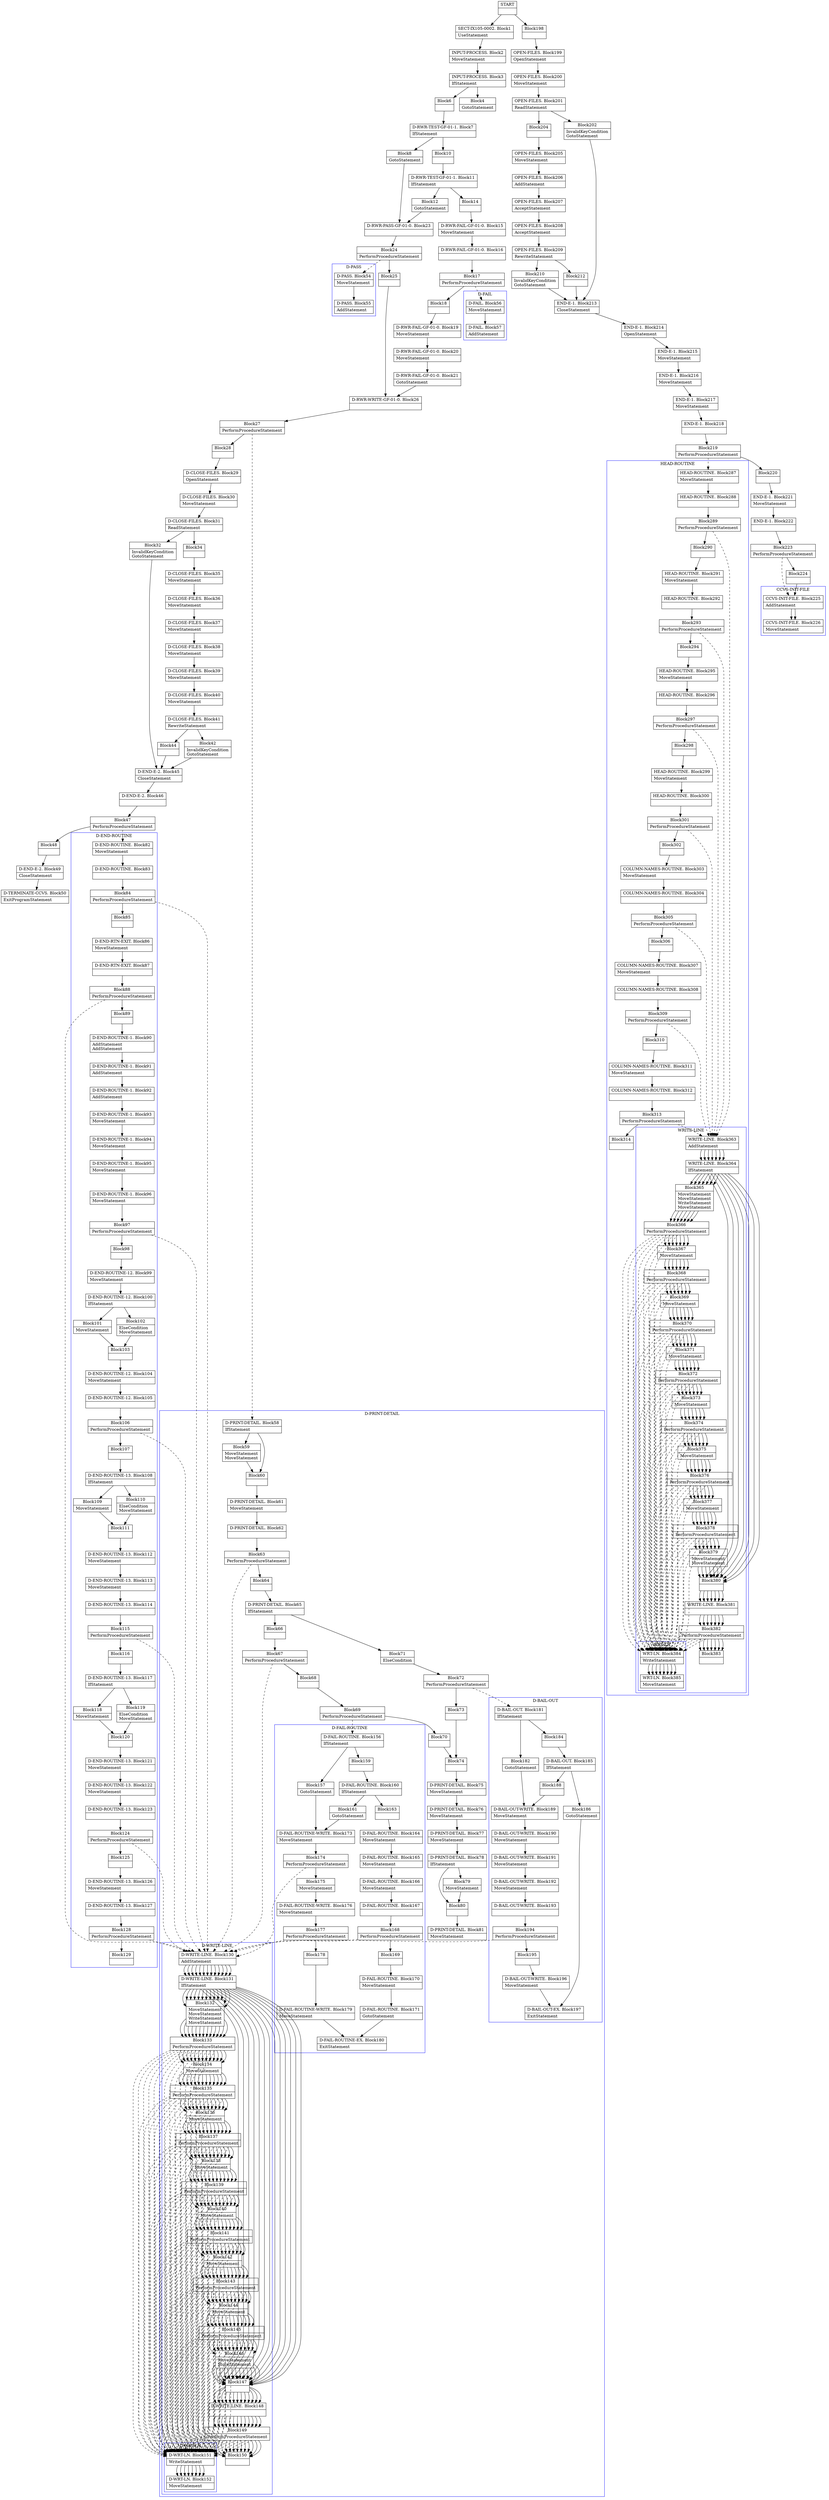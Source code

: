 digraph Cfg {
compound=true;
node [
shape = "record"
]

edge [
arrowtail = "empty"
]
Block0 [
label = "{START|}"
]
Block1 [
label = "{SECT-IX105-0002. Block1|UseStatement\l}"
]
Block2 [
label = "{INPUT-PROCESS. Block2|MoveStatement\l}"
]
Block3 [
label = "{INPUT-PROCESS. Block3|IfStatement\l}"
]
Block4 [
label = "{Block4|GotoStatement\l}"
]
Block6 [
label = "{Block6|}"
]
Block7 [
label = "{D-RWR-TEST-GF-01-1. Block7|IfStatement\l}"
]
Block8 [
label = "{Block8|GotoStatement\l}"
]
Block23 [
label = "{D-RWR-PASS-GF-01-0. Block23|}"
]
Block24 [
label = "{Block24|PerformProcedureStatement\l}"
]
subgraph cluster_2{
color = blue;
label = "D-PASS";
Block54 [
label = "{D-PASS. Block54|MoveStatement\l}"
]
Block55 [
label = "{D-PASS. Block55|AddStatement\l}"
]
Block54 -> Block55

}
Block24 -> Block54 [style=dashed]

Block25 [
label = "{Block25|}"
]
Block26 [
label = "{D-RWR-WRITE-GF-01-0. Block26|}"
]
Block27 [
label = "{Block27|PerformProcedureStatement\l}"
]
subgraph cluster_3{
color = blue;
label = "D-PRINT-DETAIL";
Block58 [
label = "{D-PRINT-DETAIL. Block58|IfStatement\l}"
]
Block59 [
label = "{Block59|MoveStatement\lMoveStatement\l}"
]
Block60 [
label = "{Block60|}"
]
Block61 [
label = "{D-PRINT-DETAIL. Block61|MoveStatement\l}"
]
Block62 [
label = "{D-PRINT-DETAIL. Block62|}"
]
Block63 [
label = "{Block63|PerformProcedureStatement\l}"
]
subgraph cluster_5{
color = blue;
label = "D-WRITE-LINE";
Block130 [
label = "{D-WRITE-LINE. Block130|AddStatement\l}"
]
Block131 [
label = "{D-WRITE-LINE. Block131|IfStatement\l}"
]
Block132 [
label = "{Block132|MoveStatement\lMoveStatement\lWriteStatement\lMoveStatement\l}"
]
Block133 [
label = "{Block133|PerformProcedureStatement\l}"
]
subgraph cluster_16{
color = blue;
label = "D-WRT-LN";
Block151 [
label = "{D-WRT-LN. Block151|WriteStatement\l}"
]
Block152 [
label = "{D-WRT-LN. Block152|MoveStatement\l}"
]
Block151 -> Block152

}
Block133 -> Block151 [style=dashed]

Block134 [
label = "{Block134|MoveStatement\l}"
]
Block135 [
label = "{Block135|PerformProcedureStatement\l}"
]
subgraph cluster_17{
color = blue;
label = "D-WRT-LN";
Block151 [
label = "{D-WRT-LN. Block151|WriteStatement\l}"
]
Block152 [
label = "{D-WRT-LN. Block152|MoveStatement\l}"
]
Block151 -> Block152

}
Block135 -> Block151 [style=dashed]

Block136 [
label = "{Block136|MoveStatement\l}"
]
Block137 [
label = "{Block137|PerformProcedureStatement\l}"
]
subgraph cluster_18{
color = blue;
label = "D-WRT-LN";
Block151 [
label = "{D-WRT-LN. Block151|WriteStatement\l}"
]
Block152 [
label = "{D-WRT-LN. Block152|MoveStatement\l}"
]
Block151 -> Block152

}
Block137 -> Block151 [style=dashed]

Block138 [
label = "{Block138|MoveStatement\l}"
]
Block139 [
label = "{Block139|PerformProcedureStatement\l}"
]
subgraph cluster_19{
color = blue;
label = "D-WRT-LN";
Block151 [
label = "{D-WRT-LN. Block151|WriteStatement\l}"
]
Block152 [
label = "{D-WRT-LN. Block152|MoveStatement\l}"
]
Block151 -> Block152

}
Block139 -> Block151 [style=dashed]

Block140 [
label = "{Block140|MoveStatement\l}"
]
Block141 [
label = "{Block141|PerformProcedureStatement\l}"
]
subgraph cluster_20{
color = blue;
label = "D-WRT-LN";
Block151 [
label = "{D-WRT-LN. Block151|WriteStatement\l}"
]
Block152 [
label = "{D-WRT-LN. Block152|MoveStatement\l}"
]
Block151 -> Block152

}
Block141 -> Block151 [style=dashed]

Block142 [
label = "{Block142|MoveStatement\l}"
]
Block143 [
label = "{Block143|PerformProcedureStatement\l}"
]
subgraph cluster_21{
color = blue;
label = "D-WRT-LN";
Block151 [
label = "{D-WRT-LN. Block151|WriteStatement\l}"
]
Block152 [
label = "{D-WRT-LN. Block152|MoveStatement\l}"
]
Block151 -> Block152

}
Block143 -> Block151 [style=dashed]

Block144 [
label = "{Block144|MoveStatement\l}"
]
Block145 [
label = "{Block145|PerformProcedureStatement\l}"
]
subgraph cluster_22{
color = blue;
label = "D-WRT-LN";
Block151 [
label = "{D-WRT-LN. Block151|WriteStatement\l}"
]
Block152 [
label = "{D-WRT-LN. Block152|MoveStatement\l}"
]
Block151 -> Block152

}
Block145 -> Block151 [style=dashed]

Block146 [
label = "{Block146|MoveStatement\lMoveStatement\l}"
]
Block147 [
label = "{Block147|}"
]
Block148 [
label = "{D-WRITE-LINE. Block148|}"
]
Block149 [
label = "{Block149|PerformProcedureStatement\l}"
]
subgraph cluster_23{
color = blue;
label = "D-WRT-LN";
Block151 [
label = "{D-WRT-LN. Block151|WriteStatement\l}"
]
Block152 [
label = "{D-WRT-LN. Block152|MoveStatement\l}"
]
Block151 -> Block152

}
Block149 -> Block151 [style=dashed]

Block150 [
label = "{Block150|}"
]
Block130 -> Block131
Block131 -> Block132
Block131 -> Block147
Block132 -> Block133
Block133 -> Block134
Block134 -> Block135
Block135 -> Block136
Block136 -> Block137
Block137 -> Block138
Block138 -> Block139
Block139 -> Block140
Block140 -> Block141
Block141 -> Block142
Block142 -> Block143
Block143 -> Block144
Block144 -> Block145
Block145 -> Block146
Block146 -> Block147
Block147 -> Block148
Block148 -> Block149
Block149 -> Block150

}
Block63 -> Block130 [style=dashed]

Block64 [
label = "{Block64|}"
]
Block65 [
label = "{D-PRINT-DETAIL. Block65|IfStatement\l}"
]
Block66 [
label = "{Block66|}"
]
Block67 [
label = "{Block67|PerformProcedureStatement\l}"
]
subgraph cluster_6{
color = blue;
label = "D-WRITE-LINE";
Block130 [
label = "{D-WRITE-LINE. Block130|AddStatement\l}"
]
Block131 [
label = "{D-WRITE-LINE. Block131|IfStatement\l}"
]
Block132 [
label = "{Block132|MoveStatement\lMoveStatement\lWriteStatement\lMoveStatement\l}"
]
Block133 [
label = "{Block133|PerformProcedureStatement\l}"
]
Block133 -> Block151 [style=dashed]

Block134 [
label = "{Block134|MoveStatement\l}"
]
Block135 [
label = "{Block135|PerformProcedureStatement\l}"
]
Block135 -> Block151 [style=dashed]

Block136 [
label = "{Block136|MoveStatement\l}"
]
Block137 [
label = "{Block137|PerformProcedureStatement\l}"
]
Block137 -> Block151 [style=dashed]

Block138 [
label = "{Block138|MoveStatement\l}"
]
Block139 [
label = "{Block139|PerformProcedureStatement\l}"
]
Block139 -> Block151 [style=dashed]

Block140 [
label = "{Block140|MoveStatement\l}"
]
Block141 [
label = "{Block141|PerformProcedureStatement\l}"
]
Block141 -> Block151 [style=dashed]

Block142 [
label = "{Block142|MoveStatement\l}"
]
Block143 [
label = "{Block143|PerformProcedureStatement\l}"
]
Block143 -> Block151 [style=dashed]

Block144 [
label = "{Block144|MoveStatement\l}"
]
Block145 [
label = "{Block145|PerformProcedureStatement\l}"
]
Block145 -> Block151 [style=dashed]

Block146 [
label = "{Block146|MoveStatement\lMoveStatement\l}"
]
Block147 [
label = "{Block147|}"
]
Block148 [
label = "{D-WRITE-LINE. Block148|}"
]
Block149 [
label = "{Block149|PerformProcedureStatement\l}"
]
Block149 -> Block151 [style=dashed]

Block150 [
label = "{Block150|}"
]
Block130 -> Block131
Block131 -> Block132
Block131 -> Block147
Block132 -> Block133
Block133 -> Block134
Block134 -> Block135
Block135 -> Block136
Block136 -> Block137
Block137 -> Block138
Block138 -> Block139
Block139 -> Block140
Block140 -> Block141
Block141 -> Block142
Block142 -> Block143
Block143 -> Block144
Block144 -> Block145
Block145 -> Block146
Block146 -> Block147
Block147 -> Block148
Block148 -> Block149
Block149 -> Block150

}
Block67 -> Block130 [style=dashed]

Block68 [
label = "{Block68|}"
]
Block69 [
label = "{Block69|PerformProcedureStatement\l}"
]
subgraph cluster_7{
color = blue;
label = "D-FAIL-ROUTINE";
Block156 [
label = "{D-FAIL-ROUTINE. Block156|IfStatement\l}"
]
Block157 [
label = "{Block157|GotoStatement\l}"
]
Block173 [
label = "{D-FAIL-ROUTINE-WRITE. Block173|MoveStatement\l}"
]
Block174 [
label = "{Block174|PerformProcedureStatement\l}"
]
subgraph cluster_26{
color = blue;
label = "D-WRITE-LINE";
Block130 [
label = "{D-WRITE-LINE. Block130|AddStatement\l}"
]
Block131 [
label = "{D-WRITE-LINE. Block131|IfStatement\l}"
]
Block132 [
label = "{Block132|MoveStatement\lMoveStatement\lWriteStatement\lMoveStatement\l}"
]
Block133 [
label = "{Block133|PerformProcedureStatement\l}"
]
Block133 -> Block151 [style=dashed]

Block134 [
label = "{Block134|MoveStatement\l}"
]
Block135 [
label = "{Block135|PerformProcedureStatement\l}"
]
Block135 -> Block151 [style=dashed]

Block136 [
label = "{Block136|MoveStatement\l}"
]
Block137 [
label = "{Block137|PerformProcedureStatement\l}"
]
Block137 -> Block151 [style=dashed]

Block138 [
label = "{Block138|MoveStatement\l}"
]
Block139 [
label = "{Block139|PerformProcedureStatement\l}"
]
Block139 -> Block151 [style=dashed]

Block140 [
label = "{Block140|MoveStatement\l}"
]
Block141 [
label = "{Block141|PerformProcedureStatement\l}"
]
Block141 -> Block151 [style=dashed]

Block142 [
label = "{Block142|MoveStatement\l}"
]
Block143 [
label = "{Block143|PerformProcedureStatement\l}"
]
Block143 -> Block151 [style=dashed]

Block144 [
label = "{Block144|MoveStatement\l}"
]
Block145 [
label = "{Block145|PerformProcedureStatement\l}"
]
Block145 -> Block151 [style=dashed]

Block146 [
label = "{Block146|MoveStatement\lMoveStatement\l}"
]
Block147 [
label = "{Block147|}"
]
Block148 [
label = "{D-WRITE-LINE. Block148|}"
]
Block149 [
label = "{Block149|PerformProcedureStatement\l}"
]
Block149 -> Block151 [style=dashed]

Block150 [
label = "{Block150|}"
]
Block130 -> Block131
Block131 -> Block132
Block131 -> Block147
Block132 -> Block133
Block133 -> Block134
Block134 -> Block135
Block135 -> Block136
Block136 -> Block137
Block137 -> Block138
Block138 -> Block139
Block139 -> Block140
Block140 -> Block141
Block141 -> Block142
Block142 -> Block143
Block143 -> Block144
Block144 -> Block145
Block145 -> Block146
Block146 -> Block147
Block147 -> Block148
Block148 -> Block149
Block149 -> Block150

}
Block174 -> Block130 [style=dashed]

Block175 [
label = "{Block175|MoveStatement\l}"
]
Block176 [
label = "{D-FAIL-ROUTINE-WRITE. Block176|MoveStatement\l}"
]
Block177 [
label = "{Block177|PerformProcedureStatement\l}"
]
subgraph cluster_27{
color = blue;
label = "D-WRITE-LINE";
Block130 [
label = "{D-WRITE-LINE. Block130|AddStatement\l}"
]
Block131 [
label = "{D-WRITE-LINE. Block131|IfStatement\l}"
]
Block132 [
label = "{Block132|MoveStatement\lMoveStatement\lWriteStatement\lMoveStatement\l}"
]
Block133 [
label = "{Block133|PerformProcedureStatement\l}"
]
Block133 -> Block151 [style=dashed]

Block134 [
label = "{Block134|MoveStatement\l}"
]
Block135 [
label = "{Block135|PerformProcedureStatement\l}"
]
Block135 -> Block151 [style=dashed]

Block136 [
label = "{Block136|MoveStatement\l}"
]
Block137 [
label = "{Block137|PerformProcedureStatement\l}"
]
Block137 -> Block151 [style=dashed]

Block138 [
label = "{Block138|MoveStatement\l}"
]
Block139 [
label = "{Block139|PerformProcedureStatement\l}"
]
Block139 -> Block151 [style=dashed]

Block140 [
label = "{Block140|MoveStatement\l}"
]
Block141 [
label = "{Block141|PerformProcedureStatement\l}"
]
Block141 -> Block151 [style=dashed]

Block142 [
label = "{Block142|MoveStatement\l}"
]
Block143 [
label = "{Block143|PerformProcedureStatement\l}"
]
Block143 -> Block151 [style=dashed]

Block144 [
label = "{Block144|MoveStatement\l}"
]
Block145 [
label = "{Block145|PerformProcedureStatement\l}"
]
Block145 -> Block151 [style=dashed]

Block146 [
label = "{Block146|MoveStatement\lMoveStatement\l}"
]
Block147 [
label = "{Block147|}"
]
Block148 [
label = "{D-WRITE-LINE. Block148|}"
]
Block149 [
label = "{Block149|PerformProcedureStatement\l}"
]
Block149 -> Block151 [style=dashed]

Block150 [
label = "{Block150|}"
]
Block130 -> Block131
Block131 -> Block132
Block131 -> Block147
Block132 -> Block133
Block133 -> Block134
Block134 -> Block135
Block135 -> Block136
Block136 -> Block137
Block137 -> Block138
Block138 -> Block139
Block139 -> Block140
Block140 -> Block141
Block141 -> Block142
Block142 -> Block143
Block143 -> Block144
Block144 -> Block145
Block145 -> Block146
Block146 -> Block147
Block147 -> Block148
Block148 -> Block149
Block149 -> Block150

}
Block177 -> Block130 [style=dashed]

Block178 [
label = "{Block178|}"
]
Block179 [
label = "{D-FAIL-ROUTINE-WRITE. Block179|MoveStatement\l}"
]
Block180 [
label = "{D-FAIL-ROUTINE-EX. Block180|ExitStatement\l}"
]
Block159 [
label = "{Block159|}"
]
Block160 [
label = "{D-FAIL-ROUTINE. Block160|IfStatement\l}"
]
Block161 [
label = "{Block161|GotoStatement\l}"
]
Block163 [
label = "{Block163|}"
]
Block164 [
label = "{D-FAIL-ROUTINE. Block164|MoveStatement\l}"
]
Block165 [
label = "{D-FAIL-ROUTINE. Block165|MoveStatement\l}"
]
Block166 [
label = "{D-FAIL-ROUTINE. Block166|MoveStatement\l}"
]
Block167 [
label = "{D-FAIL-ROUTINE. Block167|}"
]
Block168 [
label = "{Block168|PerformProcedureStatement\l}"
]
subgraph cluster_25{
color = blue;
label = "D-WRITE-LINE";
Block130 [
label = "{D-WRITE-LINE. Block130|AddStatement\l}"
]
Block131 [
label = "{D-WRITE-LINE. Block131|IfStatement\l}"
]
Block132 [
label = "{Block132|MoveStatement\lMoveStatement\lWriteStatement\lMoveStatement\l}"
]
Block133 [
label = "{Block133|PerformProcedureStatement\l}"
]
Block133 -> Block151 [style=dashed]

Block134 [
label = "{Block134|MoveStatement\l}"
]
Block135 [
label = "{Block135|PerformProcedureStatement\l}"
]
Block135 -> Block151 [style=dashed]

Block136 [
label = "{Block136|MoveStatement\l}"
]
Block137 [
label = "{Block137|PerformProcedureStatement\l}"
]
Block137 -> Block151 [style=dashed]

Block138 [
label = "{Block138|MoveStatement\l}"
]
Block139 [
label = "{Block139|PerformProcedureStatement\l}"
]
Block139 -> Block151 [style=dashed]

Block140 [
label = "{Block140|MoveStatement\l}"
]
Block141 [
label = "{Block141|PerformProcedureStatement\l}"
]
Block141 -> Block151 [style=dashed]

Block142 [
label = "{Block142|MoveStatement\l}"
]
Block143 [
label = "{Block143|PerformProcedureStatement\l}"
]
Block143 -> Block151 [style=dashed]

Block144 [
label = "{Block144|MoveStatement\l}"
]
Block145 [
label = "{Block145|PerformProcedureStatement\l}"
]
Block145 -> Block151 [style=dashed]

Block146 [
label = "{Block146|MoveStatement\lMoveStatement\l}"
]
Block147 [
label = "{Block147|}"
]
Block148 [
label = "{D-WRITE-LINE. Block148|}"
]
Block149 [
label = "{Block149|PerformProcedureStatement\l}"
]
Block149 -> Block151 [style=dashed]

Block150 [
label = "{Block150|}"
]
Block130 -> Block131
Block131 -> Block132
Block131 -> Block147
Block132 -> Block133
Block133 -> Block134
Block134 -> Block135
Block135 -> Block136
Block136 -> Block137
Block137 -> Block138
Block138 -> Block139
Block139 -> Block140
Block140 -> Block141
Block141 -> Block142
Block142 -> Block143
Block143 -> Block144
Block144 -> Block145
Block145 -> Block146
Block146 -> Block147
Block147 -> Block148
Block148 -> Block149
Block149 -> Block150

}
Block168 -> Block130 [style=dashed]

Block169 [
label = "{Block169|}"
]
Block170 [
label = "{D-FAIL-ROUTINE. Block170|MoveStatement\l}"
]
Block171 [
label = "{D-FAIL-ROUTINE. Block171|GotoStatement\l}"
]
Block156 -> Block157
Block156 -> Block159
Block157 -> Block173
Block173 -> Block174
Block174 -> Block175
Block175 -> Block176
Block176 -> Block177
Block177 -> Block178
Block178 -> Block179
Block179 -> Block180
Block159 -> Block160
Block160 -> Block161
Block160 -> Block163
Block161 -> Block173
Block163 -> Block164
Block164 -> Block165
Block165 -> Block166
Block166 -> Block167
Block167 -> Block168
Block168 -> Block169
Block169 -> Block170
Block170 -> Block171
Block171 -> Block180

}
Block69 -> Block156 [style=dashed]

Block70 [
label = "{Block70|}"
]
Block74 [
label = "{Block74|}"
]
Block75 [
label = "{D-PRINT-DETAIL. Block75|MoveStatement\l}"
]
Block76 [
label = "{D-PRINT-DETAIL. Block76|MoveStatement\l}"
]
Block77 [
label = "{D-PRINT-DETAIL. Block77|MoveStatement\l}"
]
Block78 [
label = "{D-PRINT-DETAIL. Block78|IfStatement\l}"
]
Block79 [
label = "{Block79|MoveStatement\l}"
]
Block80 [
label = "{Block80|}"
]
Block81 [
label = "{D-PRINT-DETAIL. Block81|MoveStatement\l}"
]
Block71 [
label = "{Block71|ElseCondition\l}"
]
Block72 [
label = "{Block72|PerformProcedureStatement\l}"
]
subgraph cluster_8{
color = blue;
label = "D-BAIL-OUT";
Block181 [
label = "{D-BAIL-OUT. Block181|IfStatement\l}"
]
Block182 [
label = "{Block182|GotoStatement\l}"
]
Block189 [
label = "{D-BAIL-OUT-WRITE. Block189|MoveStatement\l}"
]
Block190 [
label = "{D-BAIL-OUT-WRITE. Block190|MoveStatement\l}"
]
Block191 [
label = "{D-BAIL-OUT-WRITE. Block191|MoveStatement\l}"
]
Block192 [
label = "{D-BAIL-OUT-WRITE. Block192|MoveStatement\l}"
]
Block193 [
label = "{D-BAIL-OUT-WRITE. Block193|}"
]
Block194 [
label = "{Block194|PerformProcedureStatement\l}"
]
subgraph cluster_28{
color = blue;
label = "D-WRITE-LINE";
Block130 [
label = "{D-WRITE-LINE. Block130|AddStatement\l}"
]
Block131 [
label = "{D-WRITE-LINE. Block131|IfStatement\l}"
]
Block132 [
label = "{Block132|MoveStatement\lMoveStatement\lWriteStatement\lMoveStatement\l}"
]
Block133 [
label = "{Block133|PerformProcedureStatement\l}"
]
Block133 -> Block151 [style=dashed]

Block134 [
label = "{Block134|MoveStatement\l}"
]
Block135 [
label = "{Block135|PerformProcedureStatement\l}"
]
Block135 -> Block151 [style=dashed]

Block136 [
label = "{Block136|MoveStatement\l}"
]
Block137 [
label = "{Block137|PerformProcedureStatement\l}"
]
Block137 -> Block151 [style=dashed]

Block138 [
label = "{Block138|MoveStatement\l}"
]
Block139 [
label = "{Block139|PerformProcedureStatement\l}"
]
Block139 -> Block151 [style=dashed]

Block140 [
label = "{Block140|MoveStatement\l}"
]
Block141 [
label = "{Block141|PerformProcedureStatement\l}"
]
Block141 -> Block151 [style=dashed]

Block142 [
label = "{Block142|MoveStatement\l}"
]
Block143 [
label = "{Block143|PerformProcedureStatement\l}"
]
Block143 -> Block151 [style=dashed]

Block144 [
label = "{Block144|MoveStatement\l}"
]
Block145 [
label = "{Block145|PerformProcedureStatement\l}"
]
Block145 -> Block151 [style=dashed]

Block146 [
label = "{Block146|MoveStatement\lMoveStatement\l}"
]
Block147 [
label = "{Block147|}"
]
Block148 [
label = "{D-WRITE-LINE. Block148|}"
]
Block149 [
label = "{Block149|PerformProcedureStatement\l}"
]
Block149 -> Block151 [style=dashed]

Block150 [
label = "{Block150|}"
]
Block130 -> Block131
Block131 -> Block132
Block131 -> Block147
Block132 -> Block133
Block133 -> Block134
Block134 -> Block135
Block135 -> Block136
Block136 -> Block137
Block137 -> Block138
Block138 -> Block139
Block139 -> Block140
Block140 -> Block141
Block141 -> Block142
Block142 -> Block143
Block143 -> Block144
Block144 -> Block145
Block145 -> Block146
Block146 -> Block147
Block147 -> Block148
Block148 -> Block149
Block149 -> Block150

}
Block194 -> Block130 [style=dashed]

Block195 [
label = "{Block195|}"
]
Block196 [
label = "{D-BAIL-OUT-WRITE. Block196|MoveStatement\l}"
]
Block197 [
label = "{D-BAIL-OUT-EX. Block197|ExitStatement\l}"
]
Block184 [
label = "{Block184|}"
]
Block185 [
label = "{D-BAIL-OUT. Block185|IfStatement\l}"
]
Block186 [
label = "{Block186|GotoStatement\l}"
]
Block188 [
label = "{Block188|}"
]
Block181 -> Block182
Block181 -> Block184
Block182 -> Block189
Block189 -> Block190
Block190 -> Block191
Block191 -> Block192
Block192 -> Block193
Block193 -> Block194
Block194 -> Block195
Block195 -> Block196
Block196 -> Block197
Block184 -> Block185
Block185 -> Block186
Block185 -> Block188
Block186 -> Block197
Block188 -> Block189

}
Block72 -> Block181 [style=dashed]

Block73 [
label = "{Block73|}"
]
Block58 -> Block59
Block58 -> Block60
Block59 -> Block60
Block60 -> Block61
Block61 -> Block62
Block62 -> Block63
Block63 -> Block64
Block64 -> Block65
Block65 -> Block66
Block65 -> Block71
Block66 -> Block67
Block67 -> Block68
Block68 -> Block69
Block69 -> Block70
Block70 -> Block74
Block74 -> Block75
Block75 -> Block76
Block76 -> Block77
Block77 -> Block78
Block78 -> Block79
Block78 -> Block80
Block79 -> Block80
Block80 -> Block81
Block71 -> Block72
Block72 -> Block73
Block73 -> Block74

}
Block27 -> Block58 [style=dashed]

Block28 [
label = "{Block28|}"
]
Block29 [
label = "{D-CLOSE-FILES. Block29|OpenStatement\l}"
]
Block30 [
label = "{D-CLOSE-FILES. Block30|MoveStatement\l}"
]
Block31 [
label = "{D-CLOSE-FILES. Block31|ReadStatement\l}"
]
Block32 [
label = "{Block32|InvalidKeyCondition\lGotoStatement\l}"
]
Block45 [
label = "{D-END-E-2. Block45|CloseStatement\l}"
]
Block46 [
label = "{D-END-E-2. Block46|}"
]
Block47 [
label = "{Block47|PerformProcedureStatement\l}"
]
subgraph cluster_4{
color = blue;
label = "D-END-ROUTINE";
Block82 [
label = "{D-END-ROUTINE. Block82|MoveStatement\l}"
]
Block83 [
label = "{D-END-ROUTINE. Block83|}"
]
Block84 [
label = "{Block84|PerformProcedureStatement\l}"
]
subgraph cluster_9{
color = blue;
label = "D-WRITE-LINE";
Block130 [
label = "{D-WRITE-LINE. Block130|AddStatement\l}"
]
Block131 [
label = "{D-WRITE-LINE. Block131|IfStatement\l}"
]
Block132 [
label = "{Block132|MoveStatement\lMoveStatement\lWriteStatement\lMoveStatement\l}"
]
Block133 [
label = "{Block133|PerformProcedureStatement\l}"
]
Block133 -> Block151 [style=dashed]

Block134 [
label = "{Block134|MoveStatement\l}"
]
Block135 [
label = "{Block135|PerformProcedureStatement\l}"
]
Block135 -> Block151 [style=dashed]

Block136 [
label = "{Block136|MoveStatement\l}"
]
Block137 [
label = "{Block137|PerformProcedureStatement\l}"
]
Block137 -> Block151 [style=dashed]

Block138 [
label = "{Block138|MoveStatement\l}"
]
Block139 [
label = "{Block139|PerformProcedureStatement\l}"
]
Block139 -> Block151 [style=dashed]

Block140 [
label = "{Block140|MoveStatement\l}"
]
Block141 [
label = "{Block141|PerformProcedureStatement\l}"
]
Block141 -> Block151 [style=dashed]

Block142 [
label = "{Block142|MoveStatement\l}"
]
Block143 [
label = "{Block143|PerformProcedureStatement\l}"
]
Block143 -> Block151 [style=dashed]

Block144 [
label = "{Block144|MoveStatement\l}"
]
Block145 [
label = "{Block145|PerformProcedureStatement\l}"
]
Block145 -> Block151 [style=dashed]

Block146 [
label = "{Block146|MoveStatement\lMoveStatement\l}"
]
Block147 [
label = "{Block147|}"
]
Block148 [
label = "{D-WRITE-LINE. Block148|}"
]
Block149 [
label = "{Block149|PerformProcedureStatement\l}"
]
Block149 -> Block151 [style=dashed]

Block150 [
label = "{Block150|}"
]
Block130 -> Block131
Block131 -> Block132
Block131 -> Block147
Block132 -> Block133
Block133 -> Block134
Block134 -> Block135
Block135 -> Block136
Block136 -> Block137
Block137 -> Block138
Block138 -> Block139
Block139 -> Block140
Block140 -> Block141
Block141 -> Block142
Block142 -> Block143
Block143 -> Block144
Block144 -> Block145
Block145 -> Block146
Block146 -> Block147
Block147 -> Block148
Block148 -> Block149
Block149 -> Block150

}
Block84 -> Block130 [style=dashed]

Block85 [
label = "{Block85|}"
]
Block86 [
label = "{D-END-RTN-EXIT. Block86|MoveStatement\l}"
]
Block87 [
label = "{D-END-RTN-EXIT. Block87|}"
]
Block88 [
label = "{Block88|PerformProcedureStatement\l}"
]
subgraph cluster_10{
color = blue;
label = "D-WRITE-LINE";
Block130 [
label = "{D-WRITE-LINE. Block130|AddStatement\l}"
]
Block131 [
label = "{D-WRITE-LINE. Block131|IfStatement\l}"
]
Block132 [
label = "{Block132|MoveStatement\lMoveStatement\lWriteStatement\lMoveStatement\l}"
]
Block133 [
label = "{Block133|PerformProcedureStatement\l}"
]
Block133 -> Block151 [style=dashed]

Block134 [
label = "{Block134|MoveStatement\l}"
]
Block135 [
label = "{Block135|PerformProcedureStatement\l}"
]
Block135 -> Block151 [style=dashed]

Block136 [
label = "{Block136|MoveStatement\l}"
]
Block137 [
label = "{Block137|PerformProcedureStatement\l}"
]
Block137 -> Block151 [style=dashed]

Block138 [
label = "{Block138|MoveStatement\l}"
]
Block139 [
label = "{Block139|PerformProcedureStatement\l}"
]
Block139 -> Block151 [style=dashed]

Block140 [
label = "{Block140|MoveStatement\l}"
]
Block141 [
label = "{Block141|PerformProcedureStatement\l}"
]
Block141 -> Block151 [style=dashed]

Block142 [
label = "{Block142|MoveStatement\l}"
]
Block143 [
label = "{Block143|PerformProcedureStatement\l}"
]
Block143 -> Block151 [style=dashed]

Block144 [
label = "{Block144|MoveStatement\l}"
]
Block145 [
label = "{Block145|PerformProcedureStatement\l}"
]
Block145 -> Block151 [style=dashed]

Block146 [
label = "{Block146|MoveStatement\lMoveStatement\l}"
]
Block147 [
label = "{Block147|}"
]
Block148 [
label = "{D-WRITE-LINE. Block148|}"
]
Block149 [
label = "{Block149|PerformProcedureStatement\l}"
]
Block149 -> Block151 [style=dashed]

Block150 [
label = "{Block150|}"
]
Block130 -> Block131
Block131 -> Block132
Block131 -> Block147
Block132 -> Block133
Block133 -> Block134
Block134 -> Block135
Block135 -> Block136
Block136 -> Block137
Block137 -> Block138
Block138 -> Block139
Block139 -> Block140
Block140 -> Block141
Block141 -> Block142
Block142 -> Block143
Block143 -> Block144
Block144 -> Block145
Block145 -> Block146
Block146 -> Block147
Block147 -> Block148
Block148 -> Block149
Block149 -> Block150

}
Block88 -> Block130 [style=dashed]

Block89 [
label = "{Block89|}"
]
Block90 [
label = "{D-END-ROUTINE-1. Block90|AddStatement\lAddStatement\l}"
]
Block91 [
label = "{D-END-ROUTINE-1. Block91|AddStatement\l}"
]
Block92 [
label = "{D-END-ROUTINE-1. Block92|AddStatement\l}"
]
Block93 [
label = "{D-END-ROUTINE-1. Block93|MoveStatement\l}"
]
Block94 [
label = "{D-END-ROUTINE-1. Block94|MoveStatement\l}"
]
Block95 [
label = "{D-END-ROUTINE-1. Block95|MoveStatement\l}"
]
Block96 [
label = "{D-END-ROUTINE-1. Block96|MoveStatement\l}"
]
Block97 [
label = "{Block97|PerformProcedureStatement\l}"
]
subgraph cluster_11{
color = blue;
label = "D-WRITE-LINE";
Block130 [
label = "{D-WRITE-LINE. Block130|AddStatement\l}"
]
Block131 [
label = "{D-WRITE-LINE. Block131|IfStatement\l}"
]
Block132 [
label = "{Block132|MoveStatement\lMoveStatement\lWriteStatement\lMoveStatement\l}"
]
Block133 [
label = "{Block133|PerformProcedureStatement\l}"
]
Block133 -> Block151 [style=dashed]

Block134 [
label = "{Block134|MoveStatement\l}"
]
Block135 [
label = "{Block135|PerformProcedureStatement\l}"
]
Block135 -> Block151 [style=dashed]

Block136 [
label = "{Block136|MoveStatement\l}"
]
Block137 [
label = "{Block137|PerformProcedureStatement\l}"
]
Block137 -> Block151 [style=dashed]

Block138 [
label = "{Block138|MoveStatement\l}"
]
Block139 [
label = "{Block139|PerformProcedureStatement\l}"
]
Block139 -> Block151 [style=dashed]

Block140 [
label = "{Block140|MoveStatement\l}"
]
Block141 [
label = "{Block141|PerformProcedureStatement\l}"
]
Block141 -> Block151 [style=dashed]

Block142 [
label = "{Block142|MoveStatement\l}"
]
Block143 [
label = "{Block143|PerformProcedureStatement\l}"
]
Block143 -> Block151 [style=dashed]

Block144 [
label = "{Block144|MoveStatement\l}"
]
Block145 [
label = "{Block145|PerformProcedureStatement\l}"
]
Block145 -> Block151 [style=dashed]

Block146 [
label = "{Block146|MoveStatement\lMoveStatement\l}"
]
Block147 [
label = "{Block147|}"
]
Block148 [
label = "{D-WRITE-LINE. Block148|}"
]
Block149 [
label = "{Block149|PerformProcedureStatement\l}"
]
Block149 -> Block151 [style=dashed]

Block150 [
label = "{Block150|}"
]
Block130 -> Block131
Block131 -> Block132
Block131 -> Block147
Block132 -> Block133
Block133 -> Block134
Block134 -> Block135
Block135 -> Block136
Block136 -> Block137
Block137 -> Block138
Block138 -> Block139
Block139 -> Block140
Block140 -> Block141
Block141 -> Block142
Block142 -> Block143
Block143 -> Block144
Block144 -> Block145
Block145 -> Block146
Block146 -> Block147
Block147 -> Block148
Block148 -> Block149
Block149 -> Block150

}
Block97 -> Block130 [style=dashed]

Block98 [
label = "{Block98|}"
]
Block99 [
label = "{D-END-ROUTINE-12. Block99|MoveStatement\l}"
]
Block100 [
label = "{D-END-ROUTINE-12. Block100|IfStatement\l}"
]
Block101 [
label = "{Block101|MoveStatement\l}"
]
Block103 [
label = "{Block103|}"
]
Block104 [
label = "{D-END-ROUTINE-12. Block104|MoveStatement\l}"
]
Block105 [
label = "{D-END-ROUTINE-12. Block105|}"
]
Block106 [
label = "{Block106|PerformProcedureStatement\l}"
]
subgraph cluster_12{
color = blue;
label = "D-WRITE-LINE";
Block130 [
label = "{D-WRITE-LINE. Block130|AddStatement\l}"
]
Block131 [
label = "{D-WRITE-LINE. Block131|IfStatement\l}"
]
Block132 [
label = "{Block132|MoveStatement\lMoveStatement\lWriteStatement\lMoveStatement\l}"
]
Block133 [
label = "{Block133|PerformProcedureStatement\l}"
]
Block133 -> Block151 [style=dashed]

Block134 [
label = "{Block134|MoveStatement\l}"
]
Block135 [
label = "{Block135|PerformProcedureStatement\l}"
]
Block135 -> Block151 [style=dashed]

Block136 [
label = "{Block136|MoveStatement\l}"
]
Block137 [
label = "{Block137|PerformProcedureStatement\l}"
]
Block137 -> Block151 [style=dashed]

Block138 [
label = "{Block138|MoveStatement\l}"
]
Block139 [
label = "{Block139|PerformProcedureStatement\l}"
]
Block139 -> Block151 [style=dashed]

Block140 [
label = "{Block140|MoveStatement\l}"
]
Block141 [
label = "{Block141|PerformProcedureStatement\l}"
]
Block141 -> Block151 [style=dashed]

Block142 [
label = "{Block142|MoveStatement\l}"
]
Block143 [
label = "{Block143|PerformProcedureStatement\l}"
]
Block143 -> Block151 [style=dashed]

Block144 [
label = "{Block144|MoveStatement\l}"
]
Block145 [
label = "{Block145|PerformProcedureStatement\l}"
]
Block145 -> Block151 [style=dashed]

Block146 [
label = "{Block146|MoveStatement\lMoveStatement\l}"
]
Block147 [
label = "{Block147|}"
]
Block148 [
label = "{D-WRITE-LINE. Block148|}"
]
Block149 [
label = "{Block149|PerformProcedureStatement\l}"
]
Block149 -> Block151 [style=dashed]

Block150 [
label = "{Block150|}"
]
Block130 -> Block131
Block131 -> Block132
Block131 -> Block147
Block132 -> Block133
Block133 -> Block134
Block134 -> Block135
Block135 -> Block136
Block136 -> Block137
Block137 -> Block138
Block138 -> Block139
Block139 -> Block140
Block140 -> Block141
Block141 -> Block142
Block142 -> Block143
Block143 -> Block144
Block144 -> Block145
Block145 -> Block146
Block146 -> Block147
Block147 -> Block148
Block148 -> Block149
Block149 -> Block150

}
Block106 -> Block130 [style=dashed]

Block107 [
label = "{Block107|}"
]
Block108 [
label = "{D-END-ROUTINE-13. Block108|IfStatement\l}"
]
Block109 [
label = "{Block109|MoveStatement\l}"
]
Block111 [
label = "{Block111|}"
]
Block112 [
label = "{D-END-ROUTINE-13. Block112|MoveStatement\l}"
]
Block113 [
label = "{D-END-ROUTINE-13. Block113|MoveStatement\l}"
]
Block114 [
label = "{D-END-ROUTINE-13. Block114|}"
]
Block115 [
label = "{Block115|PerformProcedureStatement\l}"
]
subgraph cluster_13{
color = blue;
label = "D-WRITE-LINE";
Block130 [
label = "{D-WRITE-LINE. Block130|AddStatement\l}"
]
Block131 [
label = "{D-WRITE-LINE. Block131|IfStatement\l}"
]
Block132 [
label = "{Block132|MoveStatement\lMoveStatement\lWriteStatement\lMoveStatement\l}"
]
Block133 [
label = "{Block133|PerformProcedureStatement\l}"
]
Block133 -> Block151 [style=dashed]

Block134 [
label = "{Block134|MoveStatement\l}"
]
Block135 [
label = "{Block135|PerformProcedureStatement\l}"
]
Block135 -> Block151 [style=dashed]

Block136 [
label = "{Block136|MoveStatement\l}"
]
Block137 [
label = "{Block137|PerformProcedureStatement\l}"
]
Block137 -> Block151 [style=dashed]

Block138 [
label = "{Block138|MoveStatement\l}"
]
Block139 [
label = "{Block139|PerformProcedureStatement\l}"
]
Block139 -> Block151 [style=dashed]

Block140 [
label = "{Block140|MoveStatement\l}"
]
Block141 [
label = "{Block141|PerformProcedureStatement\l}"
]
Block141 -> Block151 [style=dashed]

Block142 [
label = "{Block142|MoveStatement\l}"
]
Block143 [
label = "{Block143|PerformProcedureStatement\l}"
]
Block143 -> Block151 [style=dashed]

Block144 [
label = "{Block144|MoveStatement\l}"
]
Block145 [
label = "{Block145|PerformProcedureStatement\l}"
]
Block145 -> Block151 [style=dashed]

Block146 [
label = "{Block146|MoveStatement\lMoveStatement\l}"
]
Block147 [
label = "{Block147|}"
]
Block148 [
label = "{D-WRITE-LINE. Block148|}"
]
Block149 [
label = "{Block149|PerformProcedureStatement\l}"
]
Block149 -> Block151 [style=dashed]

Block150 [
label = "{Block150|}"
]
Block130 -> Block131
Block131 -> Block132
Block131 -> Block147
Block132 -> Block133
Block133 -> Block134
Block134 -> Block135
Block135 -> Block136
Block136 -> Block137
Block137 -> Block138
Block138 -> Block139
Block139 -> Block140
Block140 -> Block141
Block141 -> Block142
Block142 -> Block143
Block143 -> Block144
Block144 -> Block145
Block145 -> Block146
Block146 -> Block147
Block147 -> Block148
Block148 -> Block149
Block149 -> Block150

}
Block115 -> Block130 [style=dashed]

Block116 [
label = "{Block116|}"
]
Block117 [
label = "{D-END-ROUTINE-13. Block117|IfStatement\l}"
]
Block118 [
label = "{Block118|MoveStatement\l}"
]
Block120 [
label = "{Block120|}"
]
Block121 [
label = "{D-END-ROUTINE-13. Block121|MoveStatement\l}"
]
Block122 [
label = "{D-END-ROUTINE-13. Block122|MoveStatement\l}"
]
Block123 [
label = "{D-END-ROUTINE-13. Block123|}"
]
Block124 [
label = "{Block124|PerformProcedureStatement\l}"
]
subgraph cluster_14{
color = blue;
label = "D-WRITE-LINE";
Block130 [
label = "{D-WRITE-LINE. Block130|AddStatement\l}"
]
Block131 [
label = "{D-WRITE-LINE. Block131|IfStatement\l}"
]
Block132 [
label = "{Block132|MoveStatement\lMoveStatement\lWriteStatement\lMoveStatement\l}"
]
Block133 [
label = "{Block133|PerformProcedureStatement\l}"
]
Block133 -> Block151 [style=dashed]

Block134 [
label = "{Block134|MoveStatement\l}"
]
Block135 [
label = "{Block135|PerformProcedureStatement\l}"
]
Block135 -> Block151 [style=dashed]

Block136 [
label = "{Block136|MoveStatement\l}"
]
Block137 [
label = "{Block137|PerformProcedureStatement\l}"
]
Block137 -> Block151 [style=dashed]

Block138 [
label = "{Block138|MoveStatement\l}"
]
Block139 [
label = "{Block139|PerformProcedureStatement\l}"
]
Block139 -> Block151 [style=dashed]

Block140 [
label = "{Block140|MoveStatement\l}"
]
Block141 [
label = "{Block141|PerformProcedureStatement\l}"
]
Block141 -> Block151 [style=dashed]

Block142 [
label = "{Block142|MoveStatement\l}"
]
Block143 [
label = "{Block143|PerformProcedureStatement\l}"
]
Block143 -> Block151 [style=dashed]

Block144 [
label = "{Block144|MoveStatement\l}"
]
Block145 [
label = "{Block145|PerformProcedureStatement\l}"
]
Block145 -> Block151 [style=dashed]

Block146 [
label = "{Block146|MoveStatement\lMoveStatement\l}"
]
Block147 [
label = "{Block147|}"
]
Block148 [
label = "{D-WRITE-LINE. Block148|}"
]
Block149 [
label = "{Block149|PerformProcedureStatement\l}"
]
Block149 -> Block151 [style=dashed]

Block150 [
label = "{Block150|}"
]
Block130 -> Block131
Block131 -> Block132
Block131 -> Block147
Block132 -> Block133
Block133 -> Block134
Block134 -> Block135
Block135 -> Block136
Block136 -> Block137
Block137 -> Block138
Block138 -> Block139
Block139 -> Block140
Block140 -> Block141
Block141 -> Block142
Block142 -> Block143
Block143 -> Block144
Block144 -> Block145
Block145 -> Block146
Block146 -> Block147
Block147 -> Block148
Block148 -> Block149
Block149 -> Block150

}
Block124 -> Block130 [style=dashed]

Block125 [
label = "{Block125|}"
]
Block126 [
label = "{D-END-ROUTINE-13. Block126|MoveStatement\l}"
]
Block127 [
label = "{D-END-ROUTINE-13. Block127|}"
]
Block128 [
label = "{Block128|PerformProcedureStatement\l}"
]
subgraph cluster_15{
color = blue;
label = "D-WRITE-LINE";
Block130 [
label = "{D-WRITE-LINE. Block130|AddStatement\l}"
]
Block131 [
label = "{D-WRITE-LINE. Block131|IfStatement\l}"
]
Block132 [
label = "{Block132|MoveStatement\lMoveStatement\lWriteStatement\lMoveStatement\l}"
]
Block133 [
label = "{Block133|PerformProcedureStatement\l}"
]
Block133 -> Block151 [style=dashed]

Block134 [
label = "{Block134|MoveStatement\l}"
]
Block135 [
label = "{Block135|PerformProcedureStatement\l}"
]
Block135 -> Block151 [style=dashed]

Block136 [
label = "{Block136|MoveStatement\l}"
]
Block137 [
label = "{Block137|PerformProcedureStatement\l}"
]
Block137 -> Block151 [style=dashed]

Block138 [
label = "{Block138|MoveStatement\l}"
]
Block139 [
label = "{Block139|PerformProcedureStatement\l}"
]
Block139 -> Block151 [style=dashed]

Block140 [
label = "{Block140|MoveStatement\l}"
]
Block141 [
label = "{Block141|PerformProcedureStatement\l}"
]
Block141 -> Block151 [style=dashed]

Block142 [
label = "{Block142|MoveStatement\l}"
]
Block143 [
label = "{Block143|PerformProcedureStatement\l}"
]
Block143 -> Block151 [style=dashed]

Block144 [
label = "{Block144|MoveStatement\l}"
]
Block145 [
label = "{Block145|PerformProcedureStatement\l}"
]
Block145 -> Block151 [style=dashed]

Block146 [
label = "{Block146|MoveStatement\lMoveStatement\l}"
]
Block147 [
label = "{Block147|}"
]
Block148 [
label = "{D-WRITE-LINE. Block148|}"
]
Block149 [
label = "{Block149|PerformProcedureStatement\l}"
]
Block149 -> Block151 [style=dashed]

Block150 [
label = "{Block150|}"
]
Block130 -> Block131
Block131 -> Block132
Block131 -> Block147
Block132 -> Block133
Block133 -> Block134
Block134 -> Block135
Block135 -> Block136
Block136 -> Block137
Block137 -> Block138
Block138 -> Block139
Block139 -> Block140
Block140 -> Block141
Block141 -> Block142
Block142 -> Block143
Block143 -> Block144
Block144 -> Block145
Block145 -> Block146
Block146 -> Block147
Block147 -> Block148
Block148 -> Block149
Block149 -> Block150

}
Block128 -> Block130 [style=dashed]

Block129 [
label = "{Block129|}"
]
Block119 [
label = "{Block119|ElseCondition\lMoveStatement\l}"
]
Block110 [
label = "{Block110|ElseCondition\lMoveStatement\l}"
]
Block102 [
label = "{Block102|ElseCondition\lMoveStatement\l}"
]
Block82 -> Block83
Block83 -> Block84
Block84 -> Block85
Block85 -> Block86
Block86 -> Block87
Block87 -> Block88
Block88 -> Block89
Block89 -> Block90
Block90 -> Block91
Block91 -> Block92
Block92 -> Block93
Block93 -> Block94
Block94 -> Block95
Block95 -> Block96
Block96 -> Block97
Block97 -> Block98
Block98 -> Block99
Block99 -> Block100
Block100 -> Block101
Block100 -> Block102
Block101 -> Block103
Block103 -> Block104
Block104 -> Block105
Block105 -> Block106
Block106 -> Block107
Block107 -> Block108
Block108 -> Block109
Block108 -> Block110
Block109 -> Block111
Block111 -> Block112
Block112 -> Block113
Block113 -> Block114
Block114 -> Block115
Block115 -> Block116
Block116 -> Block117
Block117 -> Block118
Block117 -> Block119
Block118 -> Block120
Block120 -> Block121
Block121 -> Block122
Block122 -> Block123
Block123 -> Block124
Block124 -> Block125
Block125 -> Block126
Block126 -> Block127
Block127 -> Block128
Block128 -> Block129
Block119 -> Block120
Block110 -> Block111
Block102 -> Block103

}
Block47 -> Block82 [style=dashed]

Block48 [
label = "{Block48|}"
]
Block49 [
label = "{D-END-E-2. Block49|CloseStatement\l}"
]
Block50 [
label = "{D-TERMINATE-CCVS. Block50|ExitProgramStatement\l}"
]
Block34 [
label = "{Block34|}"
]
Block35 [
label = "{D-CLOSE-FILES. Block35|MoveStatement\l}"
]
Block36 [
label = "{D-CLOSE-FILES. Block36|MoveStatement\l}"
]
Block37 [
label = "{D-CLOSE-FILES. Block37|MoveStatement\l}"
]
Block38 [
label = "{D-CLOSE-FILES. Block38|MoveStatement\l}"
]
Block39 [
label = "{D-CLOSE-FILES. Block39|MoveStatement\l}"
]
Block40 [
label = "{D-CLOSE-FILES. Block40|MoveStatement\l}"
]
Block41 [
label = "{D-CLOSE-FILES. Block41|RewriteStatement\l}"
]
Block42 [
label = "{Block42|InvalidKeyCondition\lGotoStatement\l}"
]
Block44 [
label = "{Block44|}"
]
Block10 [
label = "{Block10|}"
]
Block11 [
label = "{D-RWR-TEST-GF-01-1. Block11|IfStatement\l}"
]
Block12 [
label = "{Block12|GotoStatement\l}"
]
Block14 [
label = "{Block14|}"
]
Block15 [
label = "{D-RWR-FAIL-GF-01-0. Block15|MoveStatement\l}"
]
Block16 [
label = "{D-RWR-FAIL-GF-01-0. Block16|}"
]
Block17 [
label = "{Block17|PerformProcedureStatement\l}"
]
subgraph cluster_1{
color = blue;
label = "D-FAIL";
Block56 [
label = "{D-FAIL. Block56|MoveStatement\l}"
]
Block57 [
label = "{D-FAIL. Block57|AddStatement\l}"
]
Block56 -> Block57

}
Block17 -> Block56 [style=dashed]

Block18 [
label = "{Block18|}"
]
Block19 [
label = "{D-RWR-FAIL-GF-01-0. Block19|MoveStatement\l}"
]
Block20 [
label = "{D-RWR-FAIL-GF-01-0. Block20|MoveStatement\l}"
]
Block21 [
label = "{D-RWR-FAIL-GF-01-0. Block21|GotoStatement\l}"
]
Block198 [
label = "{Block198|}"
]
Block199 [
label = "{OPEN-FILES. Block199|OpenStatement\l}"
]
Block200 [
label = "{OPEN-FILES. Block200|MoveStatement\l}"
]
Block201 [
label = "{OPEN-FILES. Block201|ReadStatement\l}"
]
Block202 [
label = "{Block202|InvalidKeyCondition\lGotoStatement\l}"
]
Block213 [
label = "{END-E-1. Block213|CloseStatement\l}"
]
Block214 [
label = "{END-E-1. Block214|OpenStatement\l}"
]
Block215 [
label = "{END-E-1. Block215|MoveStatement\l}"
]
Block216 [
label = "{END-E-1. Block216|MoveStatement\l}"
]
Block217 [
label = "{END-E-1. Block217|MoveStatement\l}"
]
Block218 [
label = "{END-E-1. Block218|}"
]
Block219 [
label = "{Block219|PerformProcedureStatement\l}"
]
subgraph cluster_29{
color = blue;
label = "HEAD-ROUTINE";
Block287 [
label = "{HEAD-ROUTINE. Block287|MoveStatement\l}"
]
Block288 [
label = "{HEAD-ROUTINE. Block288|}"
]
Block289 [
label = "{Block289|PerformProcedureStatement\l}"
]
subgraph cluster_36{
color = blue;
label = "WRITE-LINE";
Block363 [
label = "{WRITE-LINE. Block363|AddStatement\l}"
]
Block364 [
label = "{WRITE-LINE. Block364|IfStatement\l}"
]
Block365 [
label = "{Block365|MoveStatement\lMoveStatement\lWriteStatement\lMoveStatement\l}"
]
Block366 [
label = "{Block366|PerformProcedureStatement\l}"
]
subgraph cluster_50{
color = blue;
label = "WRT-LN";
Block384 [
label = "{WRT-LN. Block384|WriteStatement\l}"
]
Block385 [
label = "{WRT-LN. Block385|MoveStatement\l}"
]
Block384 -> Block385

}
Block366 -> Block384 [style=dashed]

Block367 [
label = "{Block367|MoveStatement\l}"
]
Block368 [
label = "{Block368|PerformProcedureStatement\l}"
]
subgraph cluster_51{
color = blue;
label = "WRT-LN";
Block384 [
label = "{WRT-LN. Block384|WriteStatement\l}"
]
Block385 [
label = "{WRT-LN. Block385|MoveStatement\l}"
]
Block384 -> Block385

}
Block368 -> Block384 [style=dashed]

Block369 [
label = "{Block369|MoveStatement\l}"
]
Block370 [
label = "{Block370|PerformProcedureStatement\l}"
]
subgraph cluster_52{
color = blue;
label = "WRT-LN";
Block384 [
label = "{WRT-LN. Block384|WriteStatement\l}"
]
Block385 [
label = "{WRT-LN. Block385|MoveStatement\l}"
]
Block384 -> Block385

}
Block370 -> Block384 [style=dashed]

Block371 [
label = "{Block371|MoveStatement\l}"
]
Block372 [
label = "{Block372|PerformProcedureStatement\l}"
]
subgraph cluster_53{
color = blue;
label = "WRT-LN";
Block384 [
label = "{WRT-LN. Block384|WriteStatement\l}"
]
Block385 [
label = "{WRT-LN. Block385|MoveStatement\l}"
]
Block384 -> Block385

}
Block372 -> Block384 [style=dashed]

Block373 [
label = "{Block373|MoveStatement\l}"
]
Block374 [
label = "{Block374|PerformProcedureStatement\l}"
]
subgraph cluster_54{
color = blue;
label = "WRT-LN";
Block384 [
label = "{WRT-LN. Block384|WriteStatement\l}"
]
Block385 [
label = "{WRT-LN. Block385|MoveStatement\l}"
]
Block384 -> Block385

}
Block374 -> Block384 [style=dashed]

Block375 [
label = "{Block375|MoveStatement\l}"
]
Block376 [
label = "{Block376|PerformProcedureStatement\l}"
]
subgraph cluster_55{
color = blue;
label = "WRT-LN";
Block384 [
label = "{WRT-LN. Block384|WriteStatement\l}"
]
Block385 [
label = "{WRT-LN. Block385|MoveStatement\l}"
]
Block384 -> Block385

}
Block376 -> Block384 [style=dashed]

Block377 [
label = "{Block377|MoveStatement\l}"
]
Block378 [
label = "{Block378|PerformProcedureStatement\l}"
]
subgraph cluster_56{
color = blue;
label = "WRT-LN";
Block384 [
label = "{WRT-LN. Block384|WriteStatement\l}"
]
Block385 [
label = "{WRT-LN. Block385|MoveStatement\l}"
]
Block384 -> Block385

}
Block378 -> Block384 [style=dashed]

Block379 [
label = "{Block379|MoveStatement\lMoveStatement\l}"
]
Block380 [
label = "{Block380|}"
]
Block381 [
label = "{WRITE-LINE. Block381|}"
]
Block382 [
label = "{Block382|PerformProcedureStatement\l}"
]
subgraph cluster_57{
color = blue;
label = "WRT-LN";
Block384 [
label = "{WRT-LN. Block384|WriteStatement\l}"
]
Block385 [
label = "{WRT-LN. Block385|MoveStatement\l}"
]
Block384 -> Block385

}
Block382 -> Block384 [style=dashed]

Block383 [
label = "{Block383|}"
]
Block363 -> Block364
Block364 -> Block365
Block364 -> Block380
Block365 -> Block366
Block366 -> Block367
Block367 -> Block368
Block368 -> Block369
Block369 -> Block370
Block370 -> Block371
Block371 -> Block372
Block372 -> Block373
Block373 -> Block374
Block374 -> Block375
Block375 -> Block376
Block376 -> Block377
Block377 -> Block378
Block378 -> Block379
Block379 -> Block380
Block380 -> Block381
Block381 -> Block382
Block382 -> Block383

}
Block289 -> Block363 [style=dashed]

Block290 [
label = "{Block290|}"
]
Block291 [
label = "{HEAD-ROUTINE. Block291|MoveStatement\l}"
]
Block292 [
label = "{HEAD-ROUTINE. Block292|}"
]
Block293 [
label = "{Block293|PerformProcedureStatement\l}"
]
subgraph cluster_37{
color = blue;
label = "WRITE-LINE";
Block363 [
label = "{WRITE-LINE. Block363|AddStatement\l}"
]
Block364 [
label = "{WRITE-LINE. Block364|IfStatement\l}"
]
Block365 [
label = "{Block365|MoveStatement\lMoveStatement\lWriteStatement\lMoveStatement\l}"
]
Block366 [
label = "{Block366|PerformProcedureStatement\l}"
]
Block366 -> Block384 [style=dashed]

Block367 [
label = "{Block367|MoveStatement\l}"
]
Block368 [
label = "{Block368|PerformProcedureStatement\l}"
]
Block368 -> Block384 [style=dashed]

Block369 [
label = "{Block369|MoveStatement\l}"
]
Block370 [
label = "{Block370|PerformProcedureStatement\l}"
]
Block370 -> Block384 [style=dashed]

Block371 [
label = "{Block371|MoveStatement\l}"
]
Block372 [
label = "{Block372|PerformProcedureStatement\l}"
]
Block372 -> Block384 [style=dashed]

Block373 [
label = "{Block373|MoveStatement\l}"
]
Block374 [
label = "{Block374|PerformProcedureStatement\l}"
]
Block374 -> Block384 [style=dashed]

Block375 [
label = "{Block375|MoveStatement\l}"
]
Block376 [
label = "{Block376|PerformProcedureStatement\l}"
]
Block376 -> Block384 [style=dashed]

Block377 [
label = "{Block377|MoveStatement\l}"
]
Block378 [
label = "{Block378|PerformProcedureStatement\l}"
]
Block378 -> Block384 [style=dashed]

Block379 [
label = "{Block379|MoveStatement\lMoveStatement\l}"
]
Block380 [
label = "{Block380|}"
]
Block381 [
label = "{WRITE-LINE. Block381|}"
]
Block382 [
label = "{Block382|PerformProcedureStatement\l}"
]
Block382 -> Block384 [style=dashed]

Block383 [
label = "{Block383|}"
]
Block363 -> Block364
Block364 -> Block365
Block364 -> Block380
Block365 -> Block366
Block366 -> Block367
Block367 -> Block368
Block368 -> Block369
Block369 -> Block370
Block370 -> Block371
Block371 -> Block372
Block372 -> Block373
Block373 -> Block374
Block374 -> Block375
Block375 -> Block376
Block376 -> Block377
Block377 -> Block378
Block378 -> Block379
Block379 -> Block380
Block380 -> Block381
Block381 -> Block382
Block382 -> Block383

}
Block293 -> Block363 [style=dashed]

Block294 [
label = "{Block294|}"
]
Block295 [
label = "{HEAD-ROUTINE. Block295|MoveStatement\l}"
]
Block296 [
label = "{HEAD-ROUTINE. Block296|}"
]
Block297 [
label = "{Block297|PerformProcedureStatement\l}"
]
subgraph cluster_38{
color = blue;
label = "WRITE-LINE";
Block363 [
label = "{WRITE-LINE. Block363|AddStatement\l}"
]
Block364 [
label = "{WRITE-LINE. Block364|IfStatement\l}"
]
Block365 [
label = "{Block365|MoveStatement\lMoveStatement\lWriteStatement\lMoveStatement\l}"
]
Block366 [
label = "{Block366|PerformProcedureStatement\l}"
]
Block366 -> Block384 [style=dashed]

Block367 [
label = "{Block367|MoveStatement\l}"
]
Block368 [
label = "{Block368|PerformProcedureStatement\l}"
]
Block368 -> Block384 [style=dashed]

Block369 [
label = "{Block369|MoveStatement\l}"
]
Block370 [
label = "{Block370|PerformProcedureStatement\l}"
]
Block370 -> Block384 [style=dashed]

Block371 [
label = "{Block371|MoveStatement\l}"
]
Block372 [
label = "{Block372|PerformProcedureStatement\l}"
]
Block372 -> Block384 [style=dashed]

Block373 [
label = "{Block373|MoveStatement\l}"
]
Block374 [
label = "{Block374|PerformProcedureStatement\l}"
]
Block374 -> Block384 [style=dashed]

Block375 [
label = "{Block375|MoveStatement\l}"
]
Block376 [
label = "{Block376|PerformProcedureStatement\l}"
]
Block376 -> Block384 [style=dashed]

Block377 [
label = "{Block377|MoveStatement\l}"
]
Block378 [
label = "{Block378|PerformProcedureStatement\l}"
]
Block378 -> Block384 [style=dashed]

Block379 [
label = "{Block379|MoveStatement\lMoveStatement\l}"
]
Block380 [
label = "{Block380|}"
]
Block381 [
label = "{WRITE-LINE. Block381|}"
]
Block382 [
label = "{Block382|PerformProcedureStatement\l}"
]
Block382 -> Block384 [style=dashed]

Block383 [
label = "{Block383|}"
]
Block363 -> Block364
Block364 -> Block365
Block364 -> Block380
Block365 -> Block366
Block366 -> Block367
Block367 -> Block368
Block368 -> Block369
Block369 -> Block370
Block370 -> Block371
Block371 -> Block372
Block372 -> Block373
Block373 -> Block374
Block374 -> Block375
Block375 -> Block376
Block376 -> Block377
Block377 -> Block378
Block378 -> Block379
Block379 -> Block380
Block380 -> Block381
Block381 -> Block382
Block382 -> Block383

}
Block297 -> Block363 [style=dashed]

Block298 [
label = "{Block298|}"
]
Block299 [
label = "{HEAD-ROUTINE. Block299|MoveStatement\l}"
]
Block300 [
label = "{HEAD-ROUTINE. Block300|}"
]
Block301 [
label = "{Block301|PerformProcedureStatement\l}"
]
subgraph cluster_39{
color = blue;
label = "WRITE-LINE";
Block363 [
label = "{WRITE-LINE. Block363|AddStatement\l}"
]
Block364 [
label = "{WRITE-LINE. Block364|IfStatement\l}"
]
Block365 [
label = "{Block365|MoveStatement\lMoveStatement\lWriteStatement\lMoveStatement\l}"
]
Block366 [
label = "{Block366|PerformProcedureStatement\l}"
]
Block366 -> Block384 [style=dashed]

Block367 [
label = "{Block367|MoveStatement\l}"
]
Block368 [
label = "{Block368|PerformProcedureStatement\l}"
]
Block368 -> Block384 [style=dashed]

Block369 [
label = "{Block369|MoveStatement\l}"
]
Block370 [
label = "{Block370|PerformProcedureStatement\l}"
]
Block370 -> Block384 [style=dashed]

Block371 [
label = "{Block371|MoveStatement\l}"
]
Block372 [
label = "{Block372|PerformProcedureStatement\l}"
]
Block372 -> Block384 [style=dashed]

Block373 [
label = "{Block373|MoveStatement\l}"
]
Block374 [
label = "{Block374|PerformProcedureStatement\l}"
]
Block374 -> Block384 [style=dashed]

Block375 [
label = "{Block375|MoveStatement\l}"
]
Block376 [
label = "{Block376|PerformProcedureStatement\l}"
]
Block376 -> Block384 [style=dashed]

Block377 [
label = "{Block377|MoveStatement\l}"
]
Block378 [
label = "{Block378|PerformProcedureStatement\l}"
]
Block378 -> Block384 [style=dashed]

Block379 [
label = "{Block379|MoveStatement\lMoveStatement\l}"
]
Block380 [
label = "{Block380|}"
]
Block381 [
label = "{WRITE-LINE. Block381|}"
]
Block382 [
label = "{Block382|PerformProcedureStatement\l}"
]
Block382 -> Block384 [style=dashed]

Block383 [
label = "{Block383|}"
]
Block363 -> Block364
Block364 -> Block365
Block364 -> Block380
Block365 -> Block366
Block366 -> Block367
Block367 -> Block368
Block368 -> Block369
Block369 -> Block370
Block370 -> Block371
Block371 -> Block372
Block372 -> Block373
Block373 -> Block374
Block374 -> Block375
Block375 -> Block376
Block376 -> Block377
Block377 -> Block378
Block378 -> Block379
Block379 -> Block380
Block380 -> Block381
Block381 -> Block382
Block382 -> Block383

}
Block301 -> Block363 [style=dashed]

Block302 [
label = "{Block302|}"
]
Block303 [
label = "{COLUMN-NAMES-ROUTINE. Block303|MoveStatement\l}"
]
Block304 [
label = "{COLUMN-NAMES-ROUTINE. Block304|}"
]
Block305 [
label = "{Block305|PerformProcedureStatement\l}"
]
subgraph cluster_40{
color = blue;
label = "WRITE-LINE";
Block363 [
label = "{WRITE-LINE. Block363|AddStatement\l}"
]
Block364 [
label = "{WRITE-LINE. Block364|IfStatement\l}"
]
Block365 [
label = "{Block365|MoveStatement\lMoveStatement\lWriteStatement\lMoveStatement\l}"
]
Block366 [
label = "{Block366|PerformProcedureStatement\l}"
]
Block366 -> Block384 [style=dashed]

Block367 [
label = "{Block367|MoveStatement\l}"
]
Block368 [
label = "{Block368|PerformProcedureStatement\l}"
]
Block368 -> Block384 [style=dashed]

Block369 [
label = "{Block369|MoveStatement\l}"
]
Block370 [
label = "{Block370|PerformProcedureStatement\l}"
]
Block370 -> Block384 [style=dashed]

Block371 [
label = "{Block371|MoveStatement\l}"
]
Block372 [
label = "{Block372|PerformProcedureStatement\l}"
]
Block372 -> Block384 [style=dashed]

Block373 [
label = "{Block373|MoveStatement\l}"
]
Block374 [
label = "{Block374|PerformProcedureStatement\l}"
]
Block374 -> Block384 [style=dashed]

Block375 [
label = "{Block375|MoveStatement\l}"
]
Block376 [
label = "{Block376|PerformProcedureStatement\l}"
]
Block376 -> Block384 [style=dashed]

Block377 [
label = "{Block377|MoveStatement\l}"
]
Block378 [
label = "{Block378|PerformProcedureStatement\l}"
]
Block378 -> Block384 [style=dashed]

Block379 [
label = "{Block379|MoveStatement\lMoveStatement\l}"
]
Block380 [
label = "{Block380|}"
]
Block381 [
label = "{WRITE-LINE. Block381|}"
]
Block382 [
label = "{Block382|PerformProcedureStatement\l}"
]
Block382 -> Block384 [style=dashed]

Block383 [
label = "{Block383|}"
]
Block363 -> Block364
Block364 -> Block365
Block364 -> Block380
Block365 -> Block366
Block366 -> Block367
Block367 -> Block368
Block368 -> Block369
Block369 -> Block370
Block370 -> Block371
Block371 -> Block372
Block372 -> Block373
Block373 -> Block374
Block374 -> Block375
Block375 -> Block376
Block376 -> Block377
Block377 -> Block378
Block378 -> Block379
Block379 -> Block380
Block380 -> Block381
Block381 -> Block382
Block382 -> Block383

}
Block305 -> Block363 [style=dashed]

Block306 [
label = "{Block306|}"
]
Block307 [
label = "{COLUMN-NAMES-ROUTINE. Block307|MoveStatement\l}"
]
Block308 [
label = "{COLUMN-NAMES-ROUTINE. Block308|}"
]
Block309 [
label = "{Block309|PerformProcedureStatement\l}"
]
subgraph cluster_41{
color = blue;
label = "WRITE-LINE";
Block363 [
label = "{WRITE-LINE. Block363|AddStatement\l}"
]
Block364 [
label = "{WRITE-LINE. Block364|IfStatement\l}"
]
Block365 [
label = "{Block365|MoveStatement\lMoveStatement\lWriteStatement\lMoveStatement\l}"
]
Block366 [
label = "{Block366|PerformProcedureStatement\l}"
]
Block366 -> Block384 [style=dashed]

Block367 [
label = "{Block367|MoveStatement\l}"
]
Block368 [
label = "{Block368|PerformProcedureStatement\l}"
]
Block368 -> Block384 [style=dashed]

Block369 [
label = "{Block369|MoveStatement\l}"
]
Block370 [
label = "{Block370|PerformProcedureStatement\l}"
]
Block370 -> Block384 [style=dashed]

Block371 [
label = "{Block371|MoveStatement\l}"
]
Block372 [
label = "{Block372|PerformProcedureStatement\l}"
]
Block372 -> Block384 [style=dashed]

Block373 [
label = "{Block373|MoveStatement\l}"
]
Block374 [
label = "{Block374|PerformProcedureStatement\l}"
]
Block374 -> Block384 [style=dashed]

Block375 [
label = "{Block375|MoveStatement\l}"
]
Block376 [
label = "{Block376|PerformProcedureStatement\l}"
]
Block376 -> Block384 [style=dashed]

Block377 [
label = "{Block377|MoveStatement\l}"
]
Block378 [
label = "{Block378|PerformProcedureStatement\l}"
]
Block378 -> Block384 [style=dashed]

Block379 [
label = "{Block379|MoveStatement\lMoveStatement\l}"
]
Block380 [
label = "{Block380|}"
]
Block381 [
label = "{WRITE-LINE. Block381|}"
]
Block382 [
label = "{Block382|PerformProcedureStatement\l}"
]
Block382 -> Block384 [style=dashed]

Block383 [
label = "{Block383|}"
]
Block363 -> Block364
Block364 -> Block365
Block364 -> Block380
Block365 -> Block366
Block366 -> Block367
Block367 -> Block368
Block368 -> Block369
Block369 -> Block370
Block370 -> Block371
Block371 -> Block372
Block372 -> Block373
Block373 -> Block374
Block374 -> Block375
Block375 -> Block376
Block376 -> Block377
Block377 -> Block378
Block378 -> Block379
Block379 -> Block380
Block380 -> Block381
Block381 -> Block382
Block382 -> Block383

}
Block309 -> Block363 [style=dashed]

Block310 [
label = "{Block310|}"
]
Block311 [
label = "{COLUMN-NAMES-ROUTINE. Block311|MoveStatement\l}"
]
Block312 [
label = "{COLUMN-NAMES-ROUTINE. Block312|}"
]
Block313 [
label = "{Block313|PerformProcedureStatement\l}"
]
subgraph cluster_42{
color = blue;
label = "WRITE-LINE";
Block363 [
label = "{WRITE-LINE. Block363|AddStatement\l}"
]
Block364 [
label = "{WRITE-LINE. Block364|IfStatement\l}"
]
Block365 [
label = "{Block365|MoveStatement\lMoveStatement\lWriteStatement\lMoveStatement\l}"
]
Block366 [
label = "{Block366|PerformProcedureStatement\l}"
]
Block366 -> Block384 [style=dashed]

Block367 [
label = "{Block367|MoveStatement\l}"
]
Block368 [
label = "{Block368|PerformProcedureStatement\l}"
]
Block368 -> Block384 [style=dashed]

Block369 [
label = "{Block369|MoveStatement\l}"
]
Block370 [
label = "{Block370|PerformProcedureStatement\l}"
]
Block370 -> Block384 [style=dashed]

Block371 [
label = "{Block371|MoveStatement\l}"
]
Block372 [
label = "{Block372|PerformProcedureStatement\l}"
]
Block372 -> Block384 [style=dashed]

Block373 [
label = "{Block373|MoveStatement\l}"
]
Block374 [
label = "{Block374|PerformProcedureStatement\l}"
]
Block374 -> Block384 [style=dashed]

Block375 [
label = "{Block375|MoveStatement\l}"
]
Block376 [
label = "{Block376|PerformProcedureStatement\l}"
]
Block376 -> Block384 [style=dashed]

Block377 [
label = "{Block377|MoveStatement\l}"
]
Block378 [
label = "{Block378|PerformProcedureStatement\l}"
]
Block378 -> Block384 [style=dashed]

Block379 [
label = "{Block379|MoveStatement\lMoveStatement\l}"
]
Block380 [
label = "{Block380|}"
]
Block381 [
label = "{WRITE-LINE. Block381|}"
]
Block382 [
label = "{Block382|PerformProcedureStatement\l}"
]
Block382 -> Block384 [style=dashed]

Block383 [
label = "{Block383|}"
]
Block363 -> Block364
Block364 -> Block365
Block364 -> Block380
Block365 -> Block366
Block366 -> Block367
Block367 -> Block368
Block368 -> Block369
Block369 -> Block370
Block370 -> Block371
Block371 -> Block372
Block372 -> Block373
Block373 -> Block374
Block374 -> Block375
Block375 -> Block376
Block376 -> Block377
Block377 -> Block378
Block378 -> Block379
Block379 -> Block380
Block380 -> Block381
Block381 -> Block382
Block382 -> Block383

}
Block313 -> Block363 [style=dashed]

Block314 [
label = "{Block314|}"
]
Block287 -> Block288
Block288 -> Block289
Block289 -> Block290
Block290 -> Block291
Block291 -> Block292
Block292 -> Block293
Block293 -> Block294
Block294 -> Block295
Block295 -> Block296
Block296 -> Block297
Block297 -> Block298
Block298 -> Block299
Block299 -> Block300
Block300 -> Block301
Block301 -> Block302
Block302 -> Block303
Block303 -> Block304
Block304 -> Block305
Block305 -> Block306
Block306 -> Block307
Block307 -> Block308
Block308 -> Block309
Block309 -> Block310
Block310 -> Block311
Block311 -> Block312
Block312 -> Block313
Block313 -> Block314

}
Block219 -> Block287 [style=dashed]

Block220 [
label = "{Block220|}"
]
Block221 [
label = "{END-E-1. Block221|MoveStatement\l}"
]
Block222 [
label = "{END-E-1. Block222|}"
]
Block223 [
label = "{Block223|PerformProcedureStatement\l}"
]
subgraph cluster_30{
color = blue;
label = "CCVS-INIT-FILE";
Block225 [
label = "{CCVS-INIT-FILE. Block225|AddStatement\l}"
]
Block226 [
label = "{CCVS-INIT-FILE. Block226|MoveStatement\l}"
]
Block225 -> Block226

}
Block223 -> Block225 [style=dashed]

Block224 [
label = "{Block224|}"
]
Block225 [
label = "{CCVS-INIT-FILE. Block225|AddStatement\l}"
]
Block226 [
label = "{CCVS-INIT-FILE. Block226|MoveStatement\l}"
]
Block204 [
label = "{Block204|}"
]
Block205 [
label = "{OPEN-FILES. Block205|MoveStatement\l}"
]
Block206 [
label = "{OPEN-FILES. Block206|AddStatement\l}"
]
Block207 [
label = "{OPEN-FILES. Block207|AcceptStatement\l}"
]
Block208 [
label = "{OPEN-FILES. Block208|AcceptStatement\l}"
]
Block209 [
label = "{OPEN-FILES. Block209|RewriteStatement\l}"
]
Block210 [
label = "{Block210|InvalidKeyCondition\lGotoStatement\l}"
]
Block212 [
label = "{Block212|}"
]
Block0 -> Block1
Block0 -> Block198
Block1 -> Block2
Block2 -> Block3
Block3 -> Block4
Block3 -> Block6
Block6 -> Block7
Block7 -> Block8
Block7 -> Block10
Block8 -> Block23
Block23 -> Block24
Block24 -> Block25
Block25 -> Block26
Block26 -> Block27
Block27 -> Block28
Block28 -> Block29
Block29 -> Block30
Block30 -> Block31
Block31 -> Block32
Block31 -> Block34
Block32 -> Block45
Block45 -> Block46
Block46 -> Block47
Block47 -> Block48
Block48 -> Block49
Block49 -> Block50
Block34 -> Block35
Block35 -> Block36
Block36 -> Block37
Block37 -> Block38
Block38 -> Block39
Block39 -> Block40
Block40 -> Block41
Block41 -> Block42
Block41 -> Block44
Block42 -> Block45
Block44 -> Block45
Block10 -> Block11
Block11 -> Block12
Block11 -> Block14
Block12 -> Block23
Block14 -> Block15
Block15 -> Block16
Block16 -> Block17
Block17 -> Block18
Block18 -> Block19
Block19 -> Block20
Block20 -> Block21
Block21 -> Block26
Block198 -> Block199
Block199 -> Block200
Block200 -> Block201
Block201 -> Block202
Block201 -> Block204
Block202 -> Block213
Block213 -> Block214
Block214 -> Block215
Block215 -> Block216
Block216 -> Block217
Block217 -> Block218
Block218 -> Block219
Block219 -> Block220
Block220 -> Block221
Block221 -> Block222
Block222 -> Block223
Block223 -> Block224
Block224 -> Block225
Block225 -> Block226
Block204 -> Block205
Block205 -> Block206
Block206 -> Block207
Block207 -> Block208
Block208 -> Block209
Block209 -> Block210
Block209 -> Block212
Block210 -> Block213
Block212 -> Block213

}
